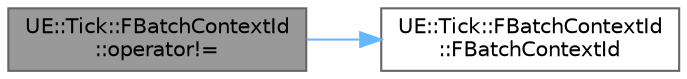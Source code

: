digraph "UE::Tick::FBatchContextId::operator!="
{
 // INTERACTIVE_SVG=YES
 // LATEX_PDF_SIZE
  bgcolor="transparent";
  edge [fontname=Helvetica,fontsize=10,labelfontname=Helvetica,labelfontsize=10];
  node [fontname=Helvetica,fontsize=10,shape=box,height=0.2,width=0.4];
  rankdir="LR";
  Node1 [id="Node000001",label="UE::Tick::FBatchContextId\l::operator!=",height=0.2,width=0.4,color="gray40", fillcolor="grey60", style="filled", fontcolor="black",tooltip=" "];
  Node1 -> Node2 [id="edge1_Node000001_Node000002",color="steelblue1",style="solid",tooltip=" "];
  Node2 [id="Node000002",label="UE::Tick::FBatchContextId\l::FBatchContextId",height=0.2,width=0.4,color="grey40", fillcolor="white", style="filled",URL="$d7/d6c/structUE_1_1Tick_1_1FBatchContextId.html#a59287ed78e60efc34f8ad276f033f4ff",tooltip="Construct an invalid batch."];
}
